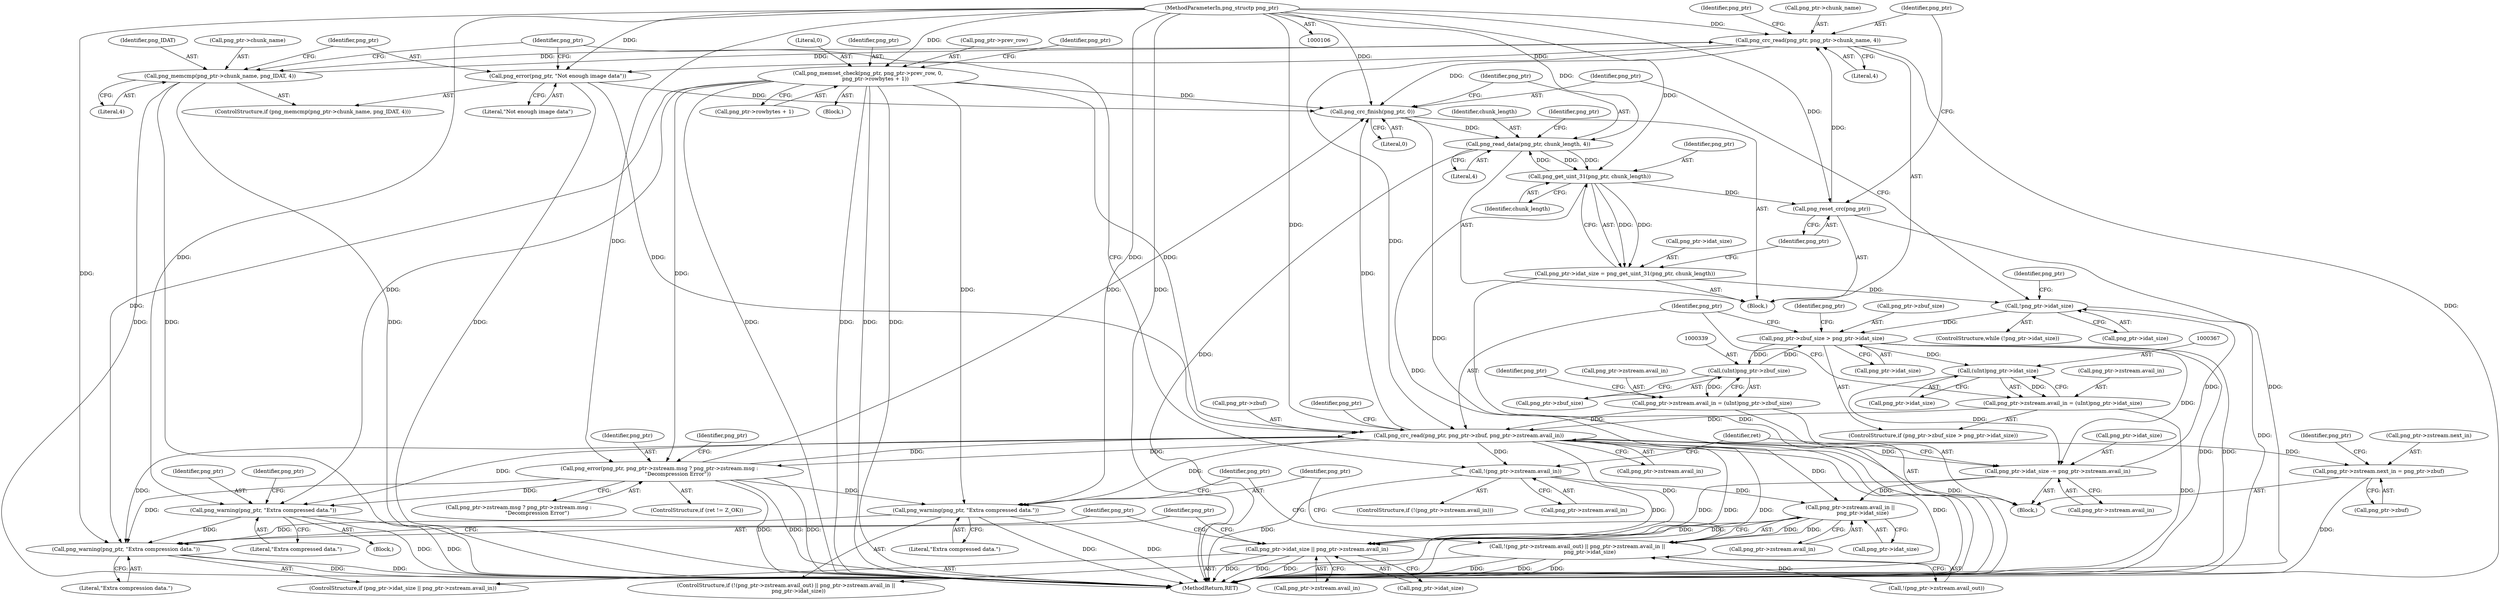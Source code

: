 digraph "0_Chrome_7f3d85b096f66870a15b37c2f40b219b2e292693_18@API" {
"1000316" [label="(Call,png_crc_read(png_ptr, png_ptr->chunk_name, 4))"];
"1000314" [label="(Call,png_reset_crc(png_ptr))"];
"1000311" [label="(Call,png_get_uint_31(png_ptr, chunk_length))"];
"1000303" [label="(Call,png_read_data(png_ptr, chunk_length, 4))"];
"1000300" [label="(Call,png_crc_finish(png_ptr, 0))"];
"1000147" [label="(Call,png_memset_check(png_ptr, png_ptr->prev_row, 0,\n         png_ptr->rowbytes + 1))"];
"1000107" [label="(MethodParameterIn,png_structp png_ptr)"];
"1000329" [label="(Call,png_error(png_ptr, \"Not enough image data\"))"];
"1000316" [label="(Call,png_crc_read(png_ptr, png_ptr->chunk_name, 4))"];
"1000323" [label="(Call,png_memcmp(png_ptr->chunk_name, png_IDAT, 4))"];
"1000371" [label="(Call,png_crc_read(png_ptr, png_ptr->zbuf, png_ptr->zstream.avail_in))"];
"1000438" [label="(Call,png_error(png_ptr, png_ptr->zstream.msg ? png_ptr->zstream.msg :\n                      \"Decompression Error\"))"];
"1000332" [label="(Call,png_ptr->zstream.avail_in = (uInt)png_ptr->zbuf_size)"];
"1000338" [label="(Call,(uInt)png_ptr->zbuf_size)"];
"1000353" [label="(Call,png_ptr->zbuf_size > png_ptr->idat_size)"];
"1000294" [label="(Call,!png_ptr->idat_size)"];
"1000381" [label="(Call,png_ptr->idat_size -= png_ptr->zstream.avail_in)"];
"1000366" [label="(Call,(uInt)png_ptr->idat_size)"];
"1000307" [label="(Call,png_ptr->idat_size = png_get_uint_31(png_ptr, chunk_length))"];
"1000360" [label="(Call,png_ptr->zstream.avail_in = (uInt)png_ptr->idat_size)"];
"1000286" [label="(Call,!(png_ptr->zstream.avail_in))"];
"1000411" [label="(Call,png_ptr->zstream.avail_in ||\n               png_ptr->idat_size)"];
"1000404" [label="(Call,!(png_ptr->zstream.avail_out) || png_ptr->zstream.avail_in ||\n               png_ptr->idat_size)"];
"1000482" [label="(Call,png_ptr->idat_size || png_ptr->zstream.avail_in)"];
"1000343" [label="(Call,png_ptr->zstream.next_in = png_ptr->zbuf)"];
"1000420" [label="(Call,png_warning(png_ptr, \"Extra compressed data.\"))"];
"1000491" [label="(Call,png_warning(png_ptr, \"Extra compression data.\"))"];
"1000460" [label="(Call,png_warning(png_ptr, \"Extra compressed data.\"))"];
"1000309" [label="(Identifier,png_ptr)"];
"1000360" [label="(Call,png_ptr->zstream.avail_in = (uInt)png_ptr->idat_size)"];
"1000438" [label="(Call,png_error(png_ptr, png_ptr->zstream.msg ? png_ptr->zstream.msg :\n                      \"Decompression Error\"))"];
"1000460" [label="(Call,png_warning(png_ptr, \"Extra compressed data.\"))"];
"1000311" [label="(Call,png_get_uint_31(png_ptr, chunk_length))"];
"1000333" [label="(Call,png_ptr->zstream.avail_in)"];
"1000376" [label="(Call,png_ptr->zstream.avail_in)"];
"1000332" [label="(Call,png_ptr->zstream.avail_in = (uInt)png_ptr->zbuf_size)"];
"1000417" [label="(Call,png_ptr->idat_size)"];
"1000486" [label="(Call,png_ptr->zstream.avail_in)"];
"1000335" [label="(Identifier,png_ptr)"];
"1000285" [label="(ControlStructure,if (!(png_ptr->zstream.avail_in)))"];
"1000287" [label="(Call,png_ptr->zstream.avail_in)"];
"1000330" [label="(Identifier,png_ptr)"];
"1000422" [label="(Literal,\"Extra compressed data.\")"];
"1000382" [label="(Call,png_ptr->idat_size)"];
"1000295" [label="(Call,png_ptr->idat_size)"];
"1000318" [label="(Call,png_ptr->chunk_name)"];
"1000346" [label="(Identifier,png_ptr)"];
"1000331" [label="(Literal,\"Not enough image data\")"];
"1000294" [label="(Call,!png_ptr->idat_size)"];
"1000420" [label="(Call,png_warning(png_ptr, \"Extra compressed data.\"))"];
"1000456" [label="(Identifier,png_ptr)"];
"1000403" [label="(ControlStructure,if (!(png_ptr->zstream.avail_out) || png_ptr->zstream.avail_in ||\n               png_ptr->idat_size))"];
"1000373" [label="(Call,png_ptr->zbuf)"];
"1000343" [label="(Call,png_ptr->zstream.next_in = png_ptr->zbuf)"];
"1000465" [label="(Identifier,png_ptr)"];
"1000493" [label="(Literal,\"Extra compression data.\")"];
"1000483" [label="(Call,png_ptr->idat_size)"];
"1000404" [label="(Call,!(png_ptr->zstream.avail_out) || png_ptr->zstream.avail_in ||\n               png_ptr->idat_size)"];
"1000439" [label="(Identifier,png_ptr)"];
"1000421" [label="(Identifier,png_ptr)"];
"1000491" [label="(Call,png_warning(png_ptr, \"Extra compression data.\"))"];
"1000286" [label="(Call,!(png_ptr->zstream.avail_in))"];
"1000504" [label="(MethodReturn,RET)"];
"1000322" [label="(ControlStructure,if (png_memcmp(png_ptr->chunk_name, png_IDAT, 4)))"];
"1000462" [label="(Literal,\"Extra compressed data.\")"];
"1000352" [label="(ControlStructure,if (png_ptr->zbuf_size > png_ptr->idat_size))"];
"1000383" [label="(Identifier,png_ptr)"];
"1000315" [label="(Identifier,png_ptr)"];
"1000296" [label="(Identifier,png_ptr)"];
"1000338" [label="(Call,(uInt)png_ptr->zbuf_size)"];
"1000355" [label="(Identifier,png_ptr)"];
"1000305" [label="(Identifier,chunk_length)"];
"1000147" [label="(Call,png_memset_check(png_ptr, png_ptr->prev_row, 0,\n         png_ptr->rowbytes + 1))"];
"1000412" [label="(Call,png_ptr->zstream.avail_in)"];
"1000312" [label="(Identifier,png_ptr)"];
"1000292" [label="(Block,)"];
"1000411" [label="(Call,png_ptr->zstream.avail_in ||\n               png_ptr->idat_size)"];
"1000363" [label="(Identifier,png_ptr)"];
"1000349" [label="(Call,png_ptr->zbuf)"];
"1000153" [label="(Call,png_ptr->rowbytes + 1)"];
"1000461" [label="(Identifier,png_ptr)"];
"1000107" [label="(MethodParameterIn,png_structp png_ptr)"];
"1000371" [label="(Call,png_crc_read(png_ptr, png_ptr->zbuf, png_ptr->zstream.avail_in))"];
"1000316" [label="(Call,png_crc_read(png_ptr, png_ptr->chunk_name, 4))"];
"1000368" [label="(Call,png_ptr->idat_size)"];
"1000302" [label="(Literal,0)"];
"1000327" [label="(Identifier,png_IDAT)"];
"1000344" [label="(Call,png_ptr->zstream.next_in)"];
"1000372" [label="(Identifier,png_ptr)"];
"1000340" [label="(Call,png_ptr->zbuf_size)"];
"1000492" [label="(Identifier,png_ptr)"];
"1000354" [label="(Call,png_ptr->zbuf_size)"];
"1000303" [label="(Call,png_read_data(png_ptr, chunk_length, 4))"];
"1000162" [label="(Identifier,png_ptr)"];
"1000425" [label="(Identifier,png_ptr)"];
"1000381" [label="(Call,png_ptr->idat_size -= png_ptr->zstream.avail_in)"];
"1000497" [label="(Identifier,png_ptr)"];
"1000293" [label="(ControlStructure,while (!png_ptr->idat_size))"];
"1000357" [label="(Call,png_ptr->idat_size)"];
"1000314" [label="(Call,png_reset_crc(png_ptr))"];
"1000481" [label="(ControlStructure,if (png_ptr->idat_size || png_ptr->zstream.avail_in))"];
"1000459" [label="(Block,)"];
"1000324" [label="(Call,png_ptr->chunk_name)"];
"1000308" [label="(Call,png_ptr->idat_size)"];
"1000298" [label="(Block,)"];
"1000323" [label="(Call,png_memcmp(png_ptr->chunk_name, png_IDAT, 4))"];
"1000149" [label="(Call,png_ptr->prev_row)"];
"1000141" [label="(Block,)"];
"1000482" [label="(Call,png_ptr->idat_size || png_ptr->zstream.avail_in)"];
"1000313" [label="(Identifier,chunk_length)"];
"1000366" [label="(Call,(uInt)png_ptr->idat_size)"];
"1000361" [label="(Call,png_ptr->zstream.avail_in)"];
"1000300" [label="(Call,png_crc_finish(png_ptr, 0))"];
"1000317" [label="(Identifier,png_ptr)"];
"1000329" [label="(Call,png_error(png_ptr, \"Not enough image data\"))"];
"1000353" [label="(Call,png_ptr->zbuf_size > png_ptr->idat_size)"];
"1000304" [label="(Identifier,png_ptr)"];
"1000306" [label="(Literal,4)"];
"1000434" [label="(ControlStructure,if (ret != Z_OK))"];
"1000385" [label="(Call,png_ptr->zstream.avail_in)"];
"1000152" [label="(Literal,0)"];
"1000391" [label="(Identifier,ret)"];
"1000325" [label="(Identifier,png_ptr)"];
"1000321" [label="(Literal,4)"];
"1000148" [label="(Identifier,png_ptr)"];
"1000405" [label="(Call,!(png_ptr->zstream.avail_out))"];
"1000307" [label="(Call,png_ptr->idat_size = png_get_uint_31(png_ptr, chunk_length))"];
"1000328" [label="(Literal,4)"];
"1000301" [label="(Identifier,png_ptr)"];
"1000440" [label="(Call,png_ptr->zstream.msg ? png_ptr->zstream.msg :\n                      \"Decompression Error\")"];
"1000316" -> "1000298"  [label="AST: "];
"1000316" -> "1000321"  [label="CFG: "];
"1000317" -> "1000316"  [label="AST: "];
"1000318" -> "1000316"  [label="AST: "];
"1000321" -> "1000316"  [label="AST: "];
"1000325" -> "1000316"  [label="CFG: "];
"1000316" -> "1000504"  [label="DDG: "];
"1000316" -> "1000300"  [label="DDG: "];
"1000314" -> "1000316"  [label="DDG: "];
"1000107" -> "1000316"  [label="DDG: "];
"1000323" -> "1000316"  [label="DDG: "];
"1000316" -> "1000323"  [label="DDG: "];
"1000316" -> "1000329"  [label="DDG: "];
"1000316" -> "1000371"  [label="DDG: "];
"1000314" -> "1000298"  [label="AST: "];
"1000314" -> "1000315"  [label="CFG: "];
"1000315" -> "1000314"  [label="AST: "];
"1000317" -> "1000314"  [label="CFG: "];
"1000314" -> "1000504"  [label="DDG: "];
"1000311" -> "1000314"  [label="DDG: "];
"1000107" -> "1000314"  [label="DDG: "];
"1000311" -> "1000307"  [label="AST: "];
"1000311" -> "1000313"  [label="CFG: "];
"1000312" -> "1000311"  [label="AST: "];
"1000313" -> "1000311"  [label="AST: "];
"1000307" -> "1000311"  [label="CFG: "];
"1000311" -> "1000504"  [label="DDG: "];
"1000311" -> "1000303"  [label="DDG: "];
"1000311" -> "1000307"  [label="DDG: "];
"1000311" -> "1000307"  [label="DDG: "];
"1000303" -> "1000311"  [label="DDG: "];
"1000303" -> "1000311"  [label="DDG: "];
"1000107" -> "1000311"  [label="DDG: "];
"1000303" -> "1000298"  [label="AST: "];
"1000303" -> "1000306"  [label="CFG: "];
"1000304" -> "1000303"  [label="AST: "];
"1000305" -> "1000303"  [label="AST: "];
"1000306" -> "1000303"  [label="AST: "];
"1000309" -> "1000303"  [label="CFG: "];
"1000303" -> "1000504"  [label="DDG: "];
"1000300" -> "1000303"  [label="DDG: "];
"1000107" -> "1000303"  [label="DDG: "];
"1000300" -> "1000298"  [label="AST: "];
"1000300" -> "1000302"  [label="CFG: "];
"1000301" -> "1000300"  [label="AST: "];
"1000302" -> "1000300"  [label="AST: "];
"1000304" -> "1000300"  [label="CFG: "];
"1000300" -> "1000504"  [label="DDG: "];
"1000147" -> "1000300"  [label="DDG: "];
"1000329" -> "1000300"  [label="DDG: "];
"1000371" -> "1000300"  [label="DDG: "];
"1000438" -> "1000300"  [label="DDG: "];
"1000107" -> "1000300"  [label="DDG: "];
"1000147" -> "1000141"  [label="AST: "];
"1000147" -> "1000153"  [label="CFG: "];
"1000148" -> "1000147"  [label="AST: "];
"1000149" -> "1000147"  [label="AST: "];
"1000152" -> "1000147"  [label="AST: "];
"1000153" -> "1000147"  [label="AST: "];
"1000162" -> "1000147"  [label="CFG: "];
"1000147" -> "1000504"  [label="DDG: "];
"1000147" -> "1000504"  [label="DDG: "];
"1000147" -> "1000504"  [label="DDG: "];
"1000147" -> "1000504"  [label="DDG: "];
"1000107" -> "1000147"  [label="DDG: "];
"1000147" -> "1000371"  [label="DDG: "];
"1000147" -> "1000420"  [label="DDG: "];
"1000147" -> "1000438"  [label="DDG: "];
"1000147" -> "1000460"  [label="DDG: "];
"1000147" -> "1000491"  [label="DDG: "];
"1000107" -> "1000106"  [label="AST: "];
"1000107" -> "1000504"  [label="DDG: "];
"1000107" -> "1000329"  [label="DDG: "];
"1000107" -> "1000371"  [label="DDG: "];
"1000107" -> "1000420"  [label="DDG: "];
"1000107" -> "1000438"  [label="DDG: "];
"1000107" -> "1000460"  [label="DDG: "];
"1000107" -> "1000491"  [label="DDG: "];
"1000329" -> "1000322"  [label="AST: "];
"1000329" -> "1000331"  [label="CFG: "];
"1000330" -> "1000329"  [label="AST: "];
"1000331" -> "1000329"  [label="AST: "];
"1000296" -> "1000329"  [label="CFG: "];
"1000329" -> "1000504"  [label="DDG: "];
"1000329" -> "1000371"  [label="DDG: "];
"1000323" -> "1000322"  [label="AST: "];
"1000323" -> "1000328"  [label="CFG: "];
"1000324" -> "1000323"  [label="AST: "];
"1000327" -> "1000323"  [label="AST: "];
"1000328" -> "1000323"  [label="AST: "];
"1000296" -> "1000323"  [label="CFG: "];
"1000330" -> "1000323"  [label="CFG: "];
"1000323" -> "1000504"  [label="DDG: "];
"1000323" -> "1000504"  [label="DDG: "];
"1000323" -> "1000504"  [label="DDG: "];
"1000371" -> "1000292"  [label="AST: "];
"1000371" -> "1000376"  [label="CFG: "];
"1000372" -> "1000371"  [label="AST: "];
"1000373" -> "1000371"  [label="AST: "];
"1000376" -> "1000371"  [label="AST: "];
"1000383" -> "1000371"  [label="CFG: "];
"1000371" -> "1000504"  [label="DDG: "];
"1000371" -> "1000504"  [label="DDG: "];
"1000371" -> "1000504"  [label="DDG: "];
"1000371" -> "1000286"  [label="DDG: "];
"1000371" -> "1000343"  [label="DDG: "];
"1000438" -> "1000371"  [label="DDG: "];
"1000332" -> "1000371"  [label="DDG: "];
"1000360" -> "1000371"  [label="DDG: "];
"1000371" -> "1000381"  [label="DDG: "];
"1000371" -> "1000411"  [label="DDG: "];
"1000371" -> "1000420"  [label="DDG: "];
"1000371" -> "1000438"  [label="DDG: "];
"1000371" -> "1000460"  [label="DDG: "];
"1000371" -> "1000482"  [label="DDG: "];
"1000371" -> "1000491"  [label="DDG: "];
"1000438" -> "1000434"  [label="AST: "];
"1000438" -> "1000440"  [label="CFG: "];
"1000439" -> "1000438"  [label="AST: "];
"1000440" -> "1000438"  [label="AST: "];
"1000456" -> "1000438"  [label="CFG: "];
"1000438" -> "1000504"  [label="DDG: "];
"1000438" -> "1000504"  [label="DDG: "];
"1000438" -> "1000504"  [label="DDG: "];
"1000438" -> "1000420"  [label="DDG: "];
"1000438" -> "1000460"  [label="DDG: "];
"1000438" -> "1000491"  [label="DDG: "];
"1000332" -> "1000292"  [label="AST: "];
"1000332" -> "1000338"  [label="CFG: "];
"1000333" -> "1000332"  [label="AST: "];
"1000338" -> "1000332"  [label="AST: "];
"1000346" -> "1000332"  [label="CFG: "];
"1000332" -> "1000504"  [label="DDG: "];
"1000338" -> "1000332"  [label="DDG: "];
"1000338" -> "1000340"  [label="CFG: "];
"1000339" -> "1000338"  [label="AST: "];
"1000340" -> "1000338"  [label="AST: "];
"1000353" -> "1000338"  [label="DDG: "];
"1000338" -> "1000353"  [label="DDG: "];
"1000353" -> "1000352"  [label="AST: "];
"1000353" -> "1000357"  [label="CFG: "];
"1000354" -> "1000353"  [label="AST: "];
"1000357" -> "1000353"  [label="AST: "];
"1000363" -> "1000353"  [label="CFG: "];
"1000372" -> "1000353"  [label="CFG: "];
"1000353" -> "1000504"  [label="DDG: "];
"1000353" -> "1000504"  [label="DDG: "];
"1000294" -> "1000353"  [label="DDG: "];
"1000353" -> "1000366"  [label="DDG: "];
"1000353" -> "1000381"  [label="DDG: "];
"1000294" -> "1000293"  [label="AST: "];
"1000294" -> "1000295"  [label="CFG: "];
"1000295" -> "1000294"  [label="AST: "];
"1000301" -> "1000294"  [label="CFG: "];
"1000335" -> "1000294"  [label="CFG: "];
"1000294" -> "1000504"  [label="DDG: "];
"1000381" -> "1000294"  [label="DDG: "];
"1000307" -> "1000294"  [label="DDG: "];
"1000381" -> "1000292"  [label="AST: "];
"1000381" -> "1000385"  [label="CFG: "];
"1000382" -> "1000381"  [label="AST: "];
"1000385" -> "1000381"  [label="AST: "];
"1000391" -> "1000381"  [label="CFG: "];
"1000366" -> "1000381"  [label="DDG: "];
"1000381" -> "1000411"  [label="DDG: "];
"1000381" -> "1000482"  [label="DDG: "];
"1000366" -> "1000360"  [label="AST: "];
"1000366" -> "1000368"  [label="CFG: "];
"1000367" -> "1000366"  [label="AST: "];
"1000368" -> "1000366"  [label="AST: "];
"1000360" -> "1000366"  [label="CFG: "];
"1000366" -> "1000360"  [label="DDG: "];
"1000307" -> "1000298"  [label="AST: "];
"1000308" -> "1000307"  [label="AST: "];
"1000315" -> "1000307"  [label="CFG: "];
"1000307" -> "1000504"  [label="DDG: "];
"1000360" -> "1000352"  [label="AST: "];
"1000361" -> "1000360"  [label="AST: "];
"1000372" -> "1000360"  [label="CFG: "];
"1000360" -> "1000504"  [label="DDG: "];
"1000286" -> "1000285"  [label="AST: "];
"1000286" -> "1000287"  [label="CFG: "];
"1000287" -> "1000286"  [label="AST: "];
"1000296" -> "1000286"  [label="CFG: "];
"1000391" -> "1000286"  [label="CFG: "];
"1000286" -> "1000504"  [label="DDG: "];
"1000286" -> "1000411"  [label="DDG: "];
"1000286" -> "1000482"  [label="DDG: "];
"1000411" -> "1000404"  [label="AST: "];
"1000411" -> "1000412"  [label="CFG: "];
"1000411" -> "1000417"  [label="CFG: "];
"1000412" -> "1000411"  [label="AST: "];
"1000417" -> "1000411"  [label="AST: "];
"1000404" -> "1000411"  [label="CFG: "];
"1000411" -> "1000404"  [label="DDG: "];
"1000411" -> "1000404"  [label="DDG: "];
"1000411" -> "1000482"  [label="DDG: "];
"1000411" -> "1000482"  [label="DDG: "];
"1000404" -> "1000403"  [label="AST: "];
"1000404" -> "1000405"  [label="CFG: "];
"1000405" -> "1000404"  [label="AST: "];
"1000421" -> "1000404"  [label="CFG: "];
"1000425" -> "1000404"  [label="CFG: "];
"1000404" -> "1000504"  [label="DDG: "];
"1000404" -> "1000504"  [label="DDG: "];
"1000404" -> "1000504"  [label="DDG: "];
"1000405" -> "1000404"  [label="DDG: "];
"1000482" -> "1000481"  [label="AST: "];
"1000482" -> "1000483"  [label="CFG: "];
"1000482" -> "1000486"  [label="CFG: "];
"1000483" -> "1000482"  [label="AST: "];
"1000486" -> "1000482"  [label="AST: "];
"1000492" -> "1000482"  [label="CFG: "];
"1000497" -> "1000482"  [label="CFG: "];
"1000482" -> "1000504"  [label="DDG: "];
"1000482" -> "1000504"  [label="DDG: "];
"1000482" -> "1000504"  [label="DDG: "];
"1000343" -> "1000292"  [label="AST: "];
"1000343" -> "1000349"  [label="CFG: "];
"1000344" -> "1000343"  [label="AST: "];
"1000349" -> "1000343"  [label="AST: "];
"1000355" -> "1000343"  [label="CFG: "];
"1000343" -> "1000504"  [label="DDG: "];
"1000420" -> "1000403"  [label="AST: "];
"1000420" -> "1000422"  [label="CFG: "];
"1000421" -> "1000420"  [label="AST: "];
"1000422" -> "1000420"  [label="AST: "];
"1000425" -> "1000420"  [label="CFG: "];
"1000420" -> "1000504"  [label="DDG: "];
"1000420" -> "1000504"  [label="DDG: "];
"1000420" -> "1000491"  [label="DDG: "];
"1000491" -> "1000481"  [label="AST: "];
"1000491" -> "1000493"  [label="CFG: "];
"1000492" -> "1000491"  [label="AST: "];
"1000493" -> "1000491"  [label="AST: "];
"1000497" -> "1000491"  [label="CFG: "];
"1000491" -> "1000504"  [label="DDG: "];
"1000491" -> "1000504"  [label="DDG: "];
"1000460" -> "1000491"  [label="DDG: "];
"1000460" -> "1000459"  [label="AST: "];
"1000460" -> "1000462"  [label="CFG: "];
"1000461" -> "1000460"  [label="AST: "];
"1000462" -> "1000460"  [label="AST: "];
"1000465" -> "1000460"  [label="CFG: "];
"1000460" -> "1000504"  [label="DDG: "];
"1000460" -> "1000504"  [label="DDG: "];
}
